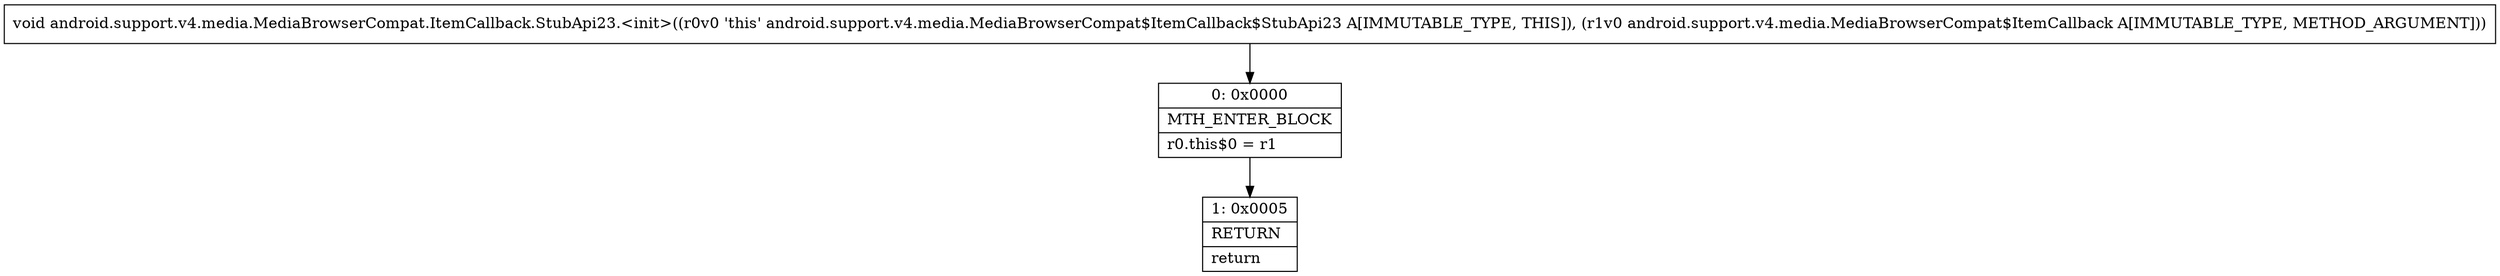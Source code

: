digraph "CFG forandroid.support.v4.media.MediaBrowserCompat.ItemCallback.StubApi23.\<init\>(Landroid\/support\/v4\/media\/MediaBrowserCompat$ItemCallback;)V" {
Node_0 [shape=record,label="{0\:\ 0x0000|MTH_ENTER_BLOCK\l|r0.this$0 = r1\l}"];
Node_1 [shape=record,label="{1\:\ 0x0005|RETURN\l|return\l}"];
MethodNode[shape=record,label="{void android.support.v4.media.MediaBrowserCompat.ItemCallback.StubApi23.\<init\>((r0v0 'this' android.support.v4.media.MediaBrowserCompat$ItemCallback$StubApi23 A[IMMUTABLE_TYPE, THIS]), (r1v0 android.support.v4.media.MediaBrowserCompat$ItemCallback A[IMMUTABLE_TYPE, METHOD_ARGUMENT])) }"];
MethodNode -> Node_0;
Node_0 -> Node_1;
}

